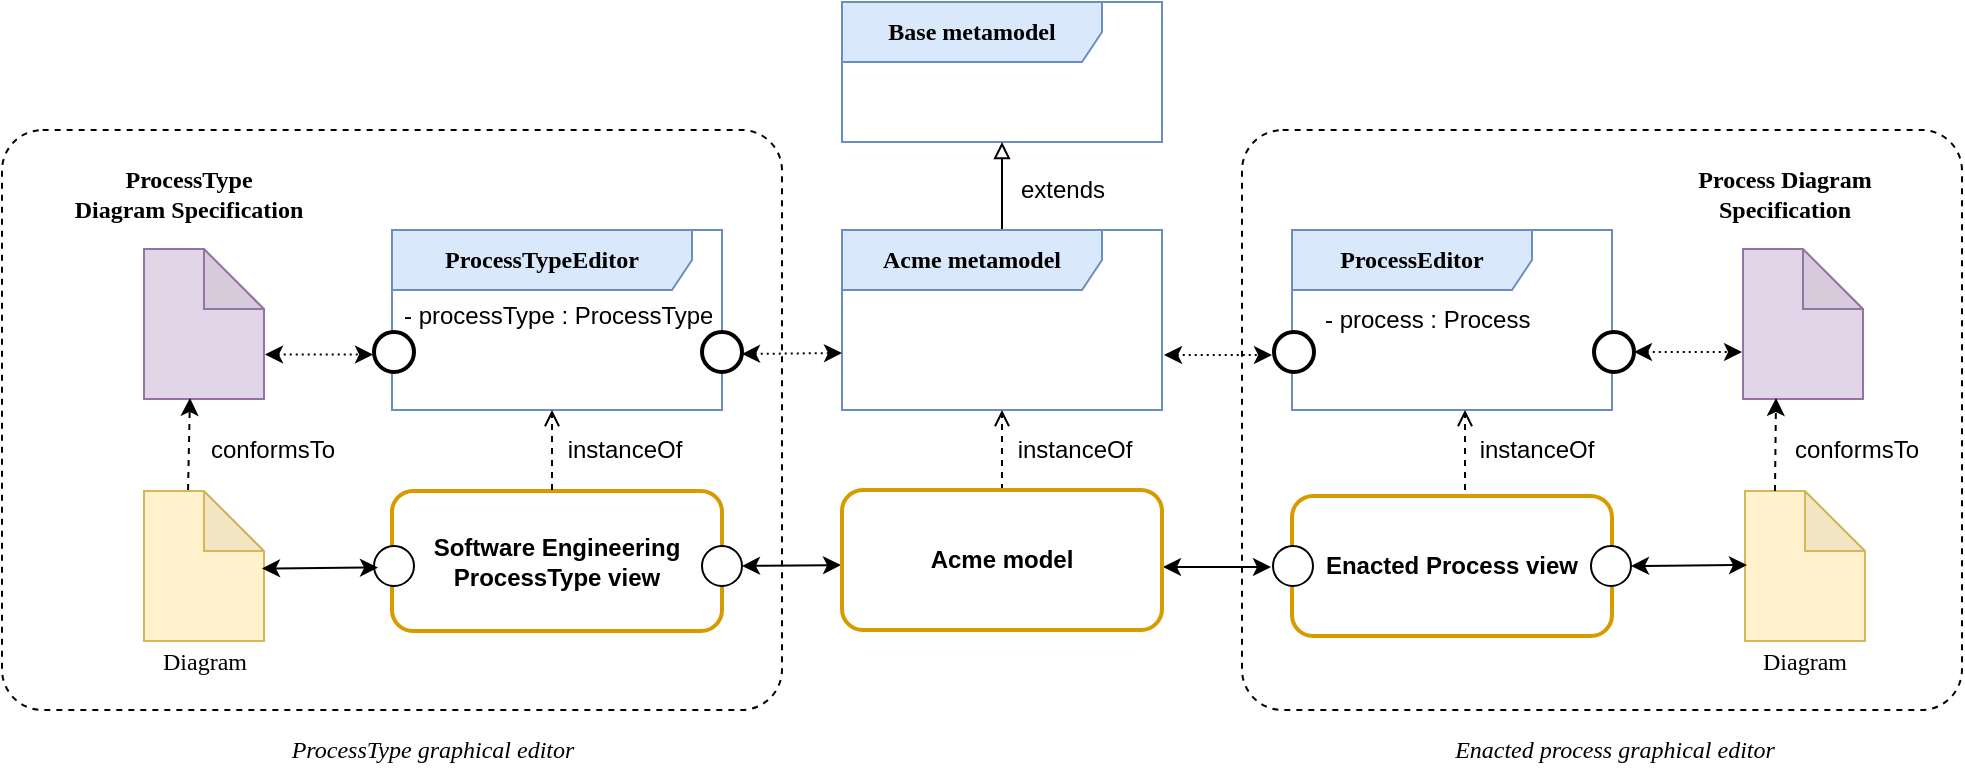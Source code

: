 <mxfile version="15.2.9" type="github">
  <diagram name="Page-1" id="c4acf3e9-155e-7222-9cf6-157b1a14988f">
    <mxGraphModel dx="2434" dy="1962" grid="1" gridSize="10" guides="1" tooltips="1" connect="1" arrows="1" fold="1" page="0" pageScale="1" pageWidth="850" pageHeight="1100" background="#ffffff" math="0" shadow="0">
      <root>
        <mxCell id="0" />
        <mxCell id="1" parent="0" />
        <mxCell id="ErWDw2dIz4cnD_bAQHMb-4" value="&lt;div&gt;&lt;b&gt;Enacted Process view&lt;br&gt;&lt;/b&gt;&lt;/div&gt;" style="rounded=1;whiteSpace=wrap;html=1;fillColor=none;strokeColor=#d79b00;strokeWidth=2;" vertex="1" parent="1">
          <mxGeometry x="-245" y="-747" width="160" height="70" as="geometry" />
        </mxCell>
        <mxCell id="EViD0ZrwQwUcB2tkbjf--10" value="" style="rounded=1;whiteSpace=wrap;html=1;fillColor=none;arcSize=7;dashed=1;" parent="1" vertex="1">
          <mxGeometry x="-890" y="-930" width="390" height="290" as="geometry" />
        </mxCell>
        <mxCell id="ErWDw2dIz4cnD_bAQHMb-3" value="&lt;div&gt;&lt;b&gt;Software Engineering&lt;/b&gt;&lt;/div&gt;&lt;div&gt;&lt;b&gt;ProcessType view&lt;br&gt;&lt;/b&gt;&lt;/div&gt;" style="rounded=1;whiteSpace=wrap;html=1;fillColor=none;strokeColor=#d79b00;strokeWidth=2;" vertex="1" parent="1">
          <mxGeometry x="-695" y="-749.5" width="165" height="70" as="geometry" />
        </mxCell>
        <mxCell id="EViD0ZrwQwUcB2tkbjf--12" value="" style="rounded=1;whiteSpace=wrap;html=1;fillColor=none;arcSize=7;dashed=1;" parent="1" vertex="1">
          <mxGeometry x="-270" y="-930" width="360" height="290" as="geometry" />
        </mxCell>
        <mxCell id="17acba5748e5396b-1" value="&lt;b&gt;&lt;font style=&quot;font-size: 12px&quot;&gt;Base metamodel&lt;/font&gt;&lt;/b&gt;" style="shape=umlFrame;whiteSpace=wrap;html=1;rounded=0;shadow=0;comic=0;labelBackgroundColor=none;strokeWidth=1;fontFamily=Verdana;fontSize=10;align=center;width=130;height=30;fillColor=#dae8fc;strokeColor=#6c8ebf;" parent="1" vertex="1">
          <mxGeometry x="-470" y="-994" width="160" height="70" as="geometry" />
        </mxCell>
        <mxCell id="NIMj05YKIouRd0gM8ZDB-1" value="&lt;b&gt;&lt;font style=&quot;font-size: 12px&quot;&gt;ProcessEditor&lt;/font&gt;&lt;/b&gt;" style="shape=umlFrame;whiteSpace=wrap;html=1;rounded=0;shadow=0;comic=0;labelBackgroundColor=none;strokeWidth=1;fontFamily=Verdana;fontSize=10;align=center;width=120;height=30;fillColor=#dae8fc;strokeColor=#6c8ebf;" parent="1" vertex="1">
          <mxGeometry x="-245" y="-880" width="160" height="90" as="geometry" />
        </mxCell>
        <mxCell id="HCxnnW7y-VYpG5oS4Wv8-4" style="edgeStyle=none;rounded=0;orthogonalLoop=1;jettySize=auto;html=1;endArrow=block;endFill=0;" parent="1" source="HCxnnW7y-VYpG5oS4Wv8-2" target="17acba5748e5396b-1" edge="1">
          <mxGeometry relative="1" as="geometry" />
        </mxCell>
        <mxCell id="HCxnnW7y-VYpG5oS4Wv8-2" value="&lt;b&gt;&lt;font style=&quot;font-size: 12px&quot;&gt;Acme metamodel&lt;/font&gt;&lt;/b&gt;" style="shape=umlFrame;whiteSpace=wrap;html=1;rounded=0;shadow=0;comic=0;labelBackgroundColor=none;strokeWidth=1;fontFamily=Verdana;fontSize=10;align=center;width=130;height=30;fillColor=#dae8fc;strokeColor=#6c8ebf;" parent="1" vertex="1">
          <mxGeometry x="-470" y="-880" width="160" height="90" as="geometry" />
        </mxCell>
        <mxCell id="HCxnnW7y-VYpG5oS4Wv8-6" style="rounded=0;orthogonalLoop=1;jettySize=auto;html=1;dashed=1;endArrow=open;endFill=0;" parent="1" target="HCxnnW7y-VYpG5oS4Wv8-2" edge="1">
          <mxGeometry relative="1" as="geometry">
            <mxPoint x="-390" y="-750" as="sourcePoint" />
            <mxPoint x="-486.949" y="-930" as="targetPoint" />
          </mxGeometry>
        </mxCell>
        <mxCell id="HCxnnW7y-VYpG5oS4Wv8-8" value="extends" style="text;html=1;align=center;verticalAlign=middle;resizable=0;points=[];autosize=1;strokeColor=none;" parent="1" vertex="1">
          <mxGeometry x="-390" y="-910" width="60" height="20" as="geometry" />
        </mxCell>
        <mxCell id="E4Jmg9HzMqRdT5dlmyXl-1" value="&lt;b&gt;&lt;font style=&quot;font-size: 12px&quot;&gt;ProcessTypeEditor&lt;/font&gt;&lt;/b&gt;" style="shape=umlFrame;whiteSpace=wrap;html=1;rounded=0;shadow=0;comic=0;labelBackgroundColor=none;strokeWidth=1;fontFamily=Verdana;fontSize=10;align=center;width=150;height=30;fillColor=#dae8fc;strokeColor=#6c8ebf;" parent="1" vertex="1">
          <mxGeometry x="-695" y="-880" width="165" height="90" as="geometry" />
        </mxCell>
        <mxCell id="E4Jmg9HzMqRdT5dlmyXl-4" value="" style="ellipse;whiteSpace=wrap;html=1;aspect=fixed;align=center;strokeWidth=2;" parent="1" vertex="1">
          <mxGeometry x="-704" y="-829" width="20" height="20" as="geometry" />
        </mxCell>
        <mxCell id="E4Jmg9HzMqRdT5dlmyXl-8" value="" style="shape=note;whiteSpace=wrap;html=1;backgroundOutline=1;darkOpacity=0.05;align=center;fillColor=#e1d5e7;strokeColor=#9673a6;" parent="1" vertex="1">
          <mxGeometry x="-819" y="-870.5" width="60" height="75" as="geometry" />
        </mxCell>
        <mxCell id="E4Jmg9HzMqRdT5dlmyXl-9" value="&lt;div&gt;&lt;font face=&quot;Verdana&quot;&gt;&lt;b&gt;&lt;font style=&quot;font-size: 12px&quot;&gt;ProcessType&lt;/font&gt;&lt;/b&gt;&lt;/font&gt;&lt;/div&gt;&lt;div&gt;&lt;font face=&quot;Verdana&quot;&gt;&lt;b&gt;&lt;font style=&quot;font-size: 12px&quot;&gt;Diagram Specification&lt;/font&gt;&lt;/b&gt;&lt;/font&gt;&lt;br&gt;&lt;/div&gt;" style="text;html=1;align=center;verticalAlign=middle;resizable=0;points=[];autosize=1;strokeColor=none;" parent="1" vertex="1">
          <mxGeometry x="-877" y="-918" width="160" height="40" as="geometry" />
        </mxCell>
        <mxCell id="E4Jmg9HzMqRdT5dlmyXl-10" value="instanceOf" style="text;html=1;align=center;verticalAlign=middle;resizable=0;points=[];autosize=1;strokeColor=none;" parent="1" vertex="1">
          <mxGeometry x="-389" y="-780" width="70" height="20" as="geometry" />
        </mxCell>
        <mxCell id="E4Jmg9HzMqRdT5dlmyXl-11" value="" style="shape=note;whiteSpace=wrap;html=1;backgroundOutline=1;darkOpacity=0.05;align=center;fillColor=#fff2cc;strokeColor=#d6b656;" parent="1" vertex="1">
          <mxGeometry x="-819" y="-749.5" width="60" height="75" as="geometry" />
        </mxCell>
        <mxCell id="E4Jmg9HzMqRdT5dlmyXl-12" value="&lt;div&gt;&lt;font style=&quot;font-size: 12px&quot; face=&quot;Verdana&quot;&gt;Diagram&lt;/font&gt;&lt;br&gt;&lt;/div&gt;" style="text;html=1;align=center;verticalAlign=middle;resizable=0;points=[];autosize=1;strokeColor=none;" parent="1" vertex="1">
          <mxGeometry x="-824" y="-674.5" width="70" height="20" as="geometry" />
        </mxCell>
        <mxCell id="E4Jmg9HzMqRdT5dlmyXl-14" value="" style="ellipse;whiteSpace=wrap;html=1;aspect=fixed;align=center;" parent="1" vertex="1">
          <mxGeometry x="-704" y="-722" width="20" height="20" as="geometry" />
        </mxCell>
        <mxCell id="E4Jmg9HzMqRdT5dlmyXl-15" value="" style="ellipse;whiteSpace=wrap;html=1;aspect=fixed;align=center;" parent="1" vertex="1">
          <mxGeometry x="-540" y="-722" width="20" height="20" as="geometry" />
        </mxCell>
        <mxCell id="E4Jmg9HzMqRdT5dlmyXl-16" value="" style="ellipse;whiteSpace=wrap;html=1;aspect=fixed;align=center;strokeWidth=2;" parent="1" vertex="1">
          <mxGeometry x="-540" y="-829" width="20" height="20" as="geometry" />
        </mxCell>
        <mxCell id="E4Jmg9HzMqRdT5dlmyXl-17" value="" style="ellipse;whiteSpace=wrap;html=1;aspect=fixed;align=center;strokeWidth=2;" parent="1" vertex="1">
          <mxGeometry x="-254" y="-829" width="20" height="20" as="geometry" />
        </mxCell>
        <mxCell id="E4Jmg9HzMqRdT5dlmyXl-18" value="" style="ellipse;whiteSpace=wrap;html=1;aspect=fixed;align=center;strokeWidth=2;" parent="1" vertex="1">
          <mxGeometry x="-94" y="-829" width="20" height="20" as="geometry" />
        </mxCell>
        <mxCell id="E4Jmg9HzMqRdT5dlmyXl-20" value="" style="ellipse;whiteSpace=wrap;html=1;aspect=fixed;align=center;" parent="1" vertex="1">
          <mxGeometry x="-254.5" y="-722" width="20" height="20" as="geometry" />
        </mxCell>
        <mxCell id="E4Jmg9HzMqRdT5dlmyXl-21" value="" style="ellipse;whiteSpace=wrap;html=1;aspect=fixed;align=center;" parent="1" vertex="1">
          <mxGeometry x="-95.5" y="-722" width="20" height="20" as="geometry" />
        </mxCell>
        <mxCell id="E4Jmg9HzMqRdT5dlmyXl-22" style="rounded=0;orthogonalLoop=1;jettySize=auto;html=1;exitX=0.367;exitY=-0.007;exitDx=0;exitDy=0;exitPerimeter=0;entryX=0.383;entryY=0.993;entryDx=0;entryDy=0;entryPerimeter=0;dashed=1;" parent="1" source="E4Jmg9HzMqRdT5dlmyXl-11" target="E4Jmg9HzMqRdT5dlmyXl-8" edge="1">
          <mxGeometry relative="1" as="geometry">
            <mxPoint x="-820" y="-750" as="sourcePoint" />
            <mxPoint x="-785" y="-780" as="targetPoint" />
          </mxGeometry>
        </mxCell>
        <mxCell id="E4Jmg9HzMqRdT5dlmyXl-24" value="&lt;div&gt;conformsTo&lt;/div&gt;" style="text;html=1;align=center;verticalAlign=middle;resizable=0;points=[];autosize=1;strokeColor=none;" parent="1" vertex="1">
          <mxGeometry x="-795" y="-780" width="80" height="20" as="geometry" />
        </mxCell>
        <mxCell id="E4Jmg9HzMqRdT5dlmyXl-25" value="" style="shape=note;whiteSpace=wrap;html=1;backgroundOutline=1;darkOpacity=0.05;align=center;fillColor=#e1d5e7;strokeColor=#9673a6;" parent="1" vertex="1">
          <mxGeometry x="-19.5" y="-870.5" width="60" height="75" as="geometry" />
        </mxCell>
        <mxCell id="E4Jmg9HzMqRdT5dlmyXl-26" value="&lt;div&gt;&lt;font face=&quot;Verdana&quot;&gt;&lt;b&gt;&lt;font style=&quot;font-size: 12px&quot;&gt;Process Diagram&lt;/font&gt;&lt;/b&gt;&lt;/font&gt;&lt;/div&gt;&lt;div&gt;&lt;font face=&quot;Verdana&quot;&gt;&lt;b&gt;&lt;font style=&quot;font-size: 12px&quot;&gt;Specification&lt;/font&gt;&lt;/b&gt;&lt;/font&gt;&lt;br&gt;&lt;/div&gt;" style="text;html=1;align=center;verticalAlign=middle;resizable=0;points=[];autosize=1;strokeColor=none;" parent="1" vertex="1">
          <mxGeometry x="-64.5" y="-918" width="130" height="40" as="geometry" />
        </mxCell>
        <mxCell id="E4Jmg9HzMqRdT5dlmyXl-27" value="" style="shape=note;whiteSpace=wrap;html=1;backgroundOutline=1;darkOpacity=0.05;align=center;fillColor=#fff2cc;strokeColor=#d6b656;" parent="1" vertex="1">
          <mxGeometry x="-18.5" y="-749.5" width="60" height="75" as="geometry" />
        </mxCell>
        <mxCell id="E4Jmg9HzMqRdT5dlmyXl-28" value="&lt;div&gt;&lt;font style=&quot;font-size: 12px&quot; face=&quot;Verdana&quot;&gt;Diagram&lt;/font&gt;&lt;br&gt;&lt;/div&gt;" style="text;html=1;align=center;verticalAlign=middle;resizable=0;points=[];autosize=1;strokeColor=none;" parent="1" vertex="1">
          <mxGeometry x="-24.5" y="-674.5" width="70" height="20" as="geometry" />
        </mxCell>
        <mxCell id="E4Jmg9HzMqRdT5dlmyXl-29" style="rounded=0;orthogonalLoop=1;jettySize=auto;html=1;exitX=0;exitY=0;exitDx=15;exitDy=0;exitPerimeter=0;dashed=1;" parent="1" source="E4Jmg9HzMqRdT5dlmyXl-27" edge="1">
          <mxGeometry relative="1" as="geometry">
            <mxPoint x="-22.5" y="-750" as="sourcePoint" />
            <mxPoint x="-3" y="-796" as="targetPoint" />
          </mxGeometry>
        </mxCell>
        <mxCell id="E4Jmg9HzMqRdT5dlmyXl-30" value="conformsTo" style="text;html=1;align=center;verticalAlign=middle;resizable=0;points=[];autosize=1;strokeColor=none;" parent="1" vertex="1">
          <mxGeometry x="-3.5" y="-780" width="80" height="20" as="geometry" />
        </mxCell>
        <mxCell id="E4Jmg9HzMqRdT5dlmyXl-31" style="rounded=0;orthogonalLoop=1;jettySize=auto;html=1;exitX=1;exitY=0.5;exitDx=0;exitDy=0;startArrow=classic;startFill=1;dashed=1;dashPattern=1 2;" parent="1" source="E4Jmg9HzMqRdT5dlmyXl-18" edge="1">
          <mxGeometry relative="1" as="geometry">
            <mxPoint x="12.5" y="-715.5" as="sourcePoint" />
            <mxPoint x="-20" y="-819" as="targetPoint" />
          </mxGeometry>
        </mxCell>
        <mxCell id="E4Jmg9HzMqRdT5dlmyXl-32" style="rounded=0;orthogonalLoop=1;jettySize=auto;html=1;exitX=1;exitY=0.5;exitDx=0;exitDy=0;startArrow=classic;startFill=1;" parent="1" source="E4Jmg9HzMqRdT5dlmyXl-21" edge="1">
          <mxGeometry relative="1" as="geometry">
            <mxPoint x="-71.5" y="-712.5" as="sourcePoint" />
            <mxPoint x="-17.5" y="-712.5" as="targetPoint" />
          </mxGeometry>
        </mxCell>
        <mxCell id="E4Jmg9HzMqRdT5dlmyXl-33" style="rounded=0;orthogonalLoop=1;jettySize=auto;html=1;exitX=1;exitY=0.5;exitDx=0;exitDy=0;startArrow=classic;startFill=1;dashed=1;dashPattern=1 2;" parent="1" edge="1">
          <mxGeometry relative="1" as="geometry">
            <mxPoint x="-758.5" y="-817.75" as="sourcePoint" />
            <mxPoint x="-704.5" y="-817.75" as="targetPoint" />
          </mxGeometry>
        </mxCell>
        <mxCell id="E4Jmg9HzMqRdT5dlmyXl-34" style="rounded=0;orthogonalLoop=1;jettySize=auto;html=1;exitX=1;exitY=0.5;exitDx=0;exitDy=0;startArrow=classic;startFill=1;" parent="1" edge="1">
          <mxGeometry relative="1" as="geometry">
            <mxPoint x="-760" y="-710.75" as="sourcePoint" />
            <mxPoint x="-702" y="-711.25" as="targetPoint" />
          </mxGeometry>
        </mxCell>
        <mxCell id="E4Jmg9HzMqRdT5dlmyXl-35" style="rounded=0;orthogonalLoop=1;jettySize=auto;html=1;dashed=1;endArrow=open;endFill=0;" parent="1" edge="1">
          <mxGeometry relative="1" as="geometry">
            <mxPoint x="-615" y="-750" as="sourcePoint" />
            <mxPoint x="-615" y="-790" as="targetPoint" />
          </mxGeometry>
        </mxCell>
        <mxCell id="E4Jmg9HzMqRdT5dlmyXl-36" value="&lt;div&gt;instanceOf&lt;/div&gt;" style="text;html=1;align=center;verticalAlign=middle;resizable=0;points=[];autosize=1;strokeColor=none;" parent="1" vertex="1">
          <mxGeometry x="-614" y="-780" width="70" height="20" as="geometry" />
        </mxCell>
        <mxCell id="E4Jmg9HzMqRdT5dlmyXl-37" style="rounded=0;orthogonalLoop=1;jettySize=auto;html=1;endArrow=open;endFill=0;dashed=1;" parent="1" edge="1">
          <mxGeometry relative="1" as="geometry">
            <mxPoint x="-158.5" y="-750" as="sourcePoint" />
            <mxPoint x="-158.5" y="-790" as="targetPoint" />
          </mxGeometry>
        </mxCell>
        <mxCell id="E4Jmg9HzMqRdT5dlmyXl-38" value="instanceOf" style="text;html=1;align=center;verticalAlign=middle;resizable=0;points=[];autosize=1;strokeColor=none;" parent="1" vertex="1">
          <mxGeometry x="-158.5" y="-780" width="70" height="20" as="geometry" />
        </mxCell>
        <mxCell id="E4Jmg9HzMqRdT5dlmyXl-39" style="rounded=0;orthogonalLoop=1;jettySize=auto;html=1;exitX=1;exitY=0.5;exitDx=0;exitDy=0;startArrow=classic;startFill=1;dashed=1;dashPattern=1 2;" parent="1" edge="1">
          <mxGeometry relative="1" as="geometry">
            <mxPoint x="-309" y="-817.5" as="sourcePoint" />
            <mxPoint x="-255" y="-817.5" as="targetPoint" />
          </mxGeometry>
        </mxCell>
        <mxCell id="E4Jmg9HzMqRdT5dlmyXl-40" style="rounded=0;orthogonalLoop=1;jettySize=auto;html=1;exitX=1;exitY=0.5;exitDx=0;exitDy=0;startArrow=classic;startFill=1;" parent="1" edge="1">
          <mxGeometry relative="1" as="geometry">
            <mxPoint x="-309.5" y="-711.5" as="sourcePoint" />
            <mxPoint x="-255.5" y="-711.5" as="targetPoint" />
          </mxGeometry>
        </mxCell>
        <mxCell id="E4Jmg9HzMqRdT5dlmyXl-41" style="rounded=0;orthogonalLoop=1;jettySize=auto;html=1;startArrow=classic;startFill=1;dashed=1;dashPattern=1 2;" parent="1" edge="1">
          <mxGeometry relative="1" as="geometry">
            <mxPoint x="-520" y="-818" as="sourcePoint" />
            <mxPoint x="-470" y="-818.5" as="targetPoint" />
          </mxGeometry>
        </mxCell>
        <mxCell id="E4Jmg9HzMqRdT5dlmyXl-42" style="rounded=0;orthogonalLoop=1;jettySize=auto;html=1;startArrow=classic;startFill=1;" parent="1" edge="1">
          <mxGeometry relative="1" as="geometry">
            <mxPoint x="-520" y="-712" as="sourcePoint" />
            <mxPoint x="-470.5" y="-712.5" as="targetPoint" />
          </mxGeometry>
        </mxCell>
        <mxCell id="EViD0ZrwQwUcB2tkbjf--6" value="- processType : ProcessType" style="text;strokeColor=none;fillColor=none;align=left;verticalAlign=top;spacingLeft=4;spacingRight=4;overflow=hidden;rotatable=0;points=[[0,0.5],[1,0.5]];portConstraint=eastwest;" parent="1" vertex="1">
          <mxGeometry x="-695" y="-851" width="165" height="32" as="geometry" />
        </mxCell>
        <mxCell id="EViD0ZrwQwUcB2tkbjf--7" value="- process : Process" style="text;strokeColor=none;fillColor=none;align=left;verticalAlign=top;spacingLeft=4;spacingRight=4;overflow=hidden;rotatable=0;points=[[0,0.5],[1,0.5]];portConstraint=eastwest;" parent="1" vertex="1">
          <mxGeometry x="-234.5" y="-849" width="165" height="32" as="geometry" />
        </mxCell>
        <mxCell id="EViD0ZrwQwUcB2tkbjf--11" value="&lt;div&gt;&lt;font face=&quot;Verdana&quot;&gt;&lt;span&gt;&lt;font style=&quot;font-size: 12px&quot;&gt;ProcessType graphical editor&lt;br&gt;&lt;/font&gt;&lt;/span&gt;&lt;/font&gt;&lt;/div&gt;" style="text;html=1;align=center;verticalAlign=middle;resizable=0;points=[];autosize=1;strokeColor=none;fontStyle=2" parent="1" vertex="1">
          <mxGeometry x="-770" y="-630" width="190" height="20" as="geometry" />
        </mxCell>
        <mxCell id="EViD0ZrwQwUcB2tkbjf--13" value="&lt;div&gt;&lt;font face=&quot;Verdana&quot;&gt;&lt;span&gt;&lt;font style=&quot;font-size: 12px&quot;&gt;Enacted process graphical editor&lt;br&gt;&lt;/font&gt;&lt;/span&gt;&lt;/font&gt;&lt;/div&gt;" style="text;html=1;align=center;verticalAlign=middle;resizable=0;points=[];autosize=1;strokeColor=none;fontStyle=2" parent="1" vertex="1">
          <mxGeometry x="-189" y="-630" width="210" height="20" as="geometry" />
        </mxCell>
        <mxCell id="ErWDw2dIz4cnD_bAQHMb-1" value="&lt;b&gt;Acme model&lt;/b&gt;" style="rounded=1;whiteSpace=wrap;html=1;fillColor=none;strokeColor=#d79b00;strokeWidth=2;" vertex="1" parent="1">
          <mxGeometry x="-470" y="-750" width="160" height="70" as="geometry" />
        </mxCell>
      </root>
    </mxGraphModel>
  </diagram>
</mxfile>
